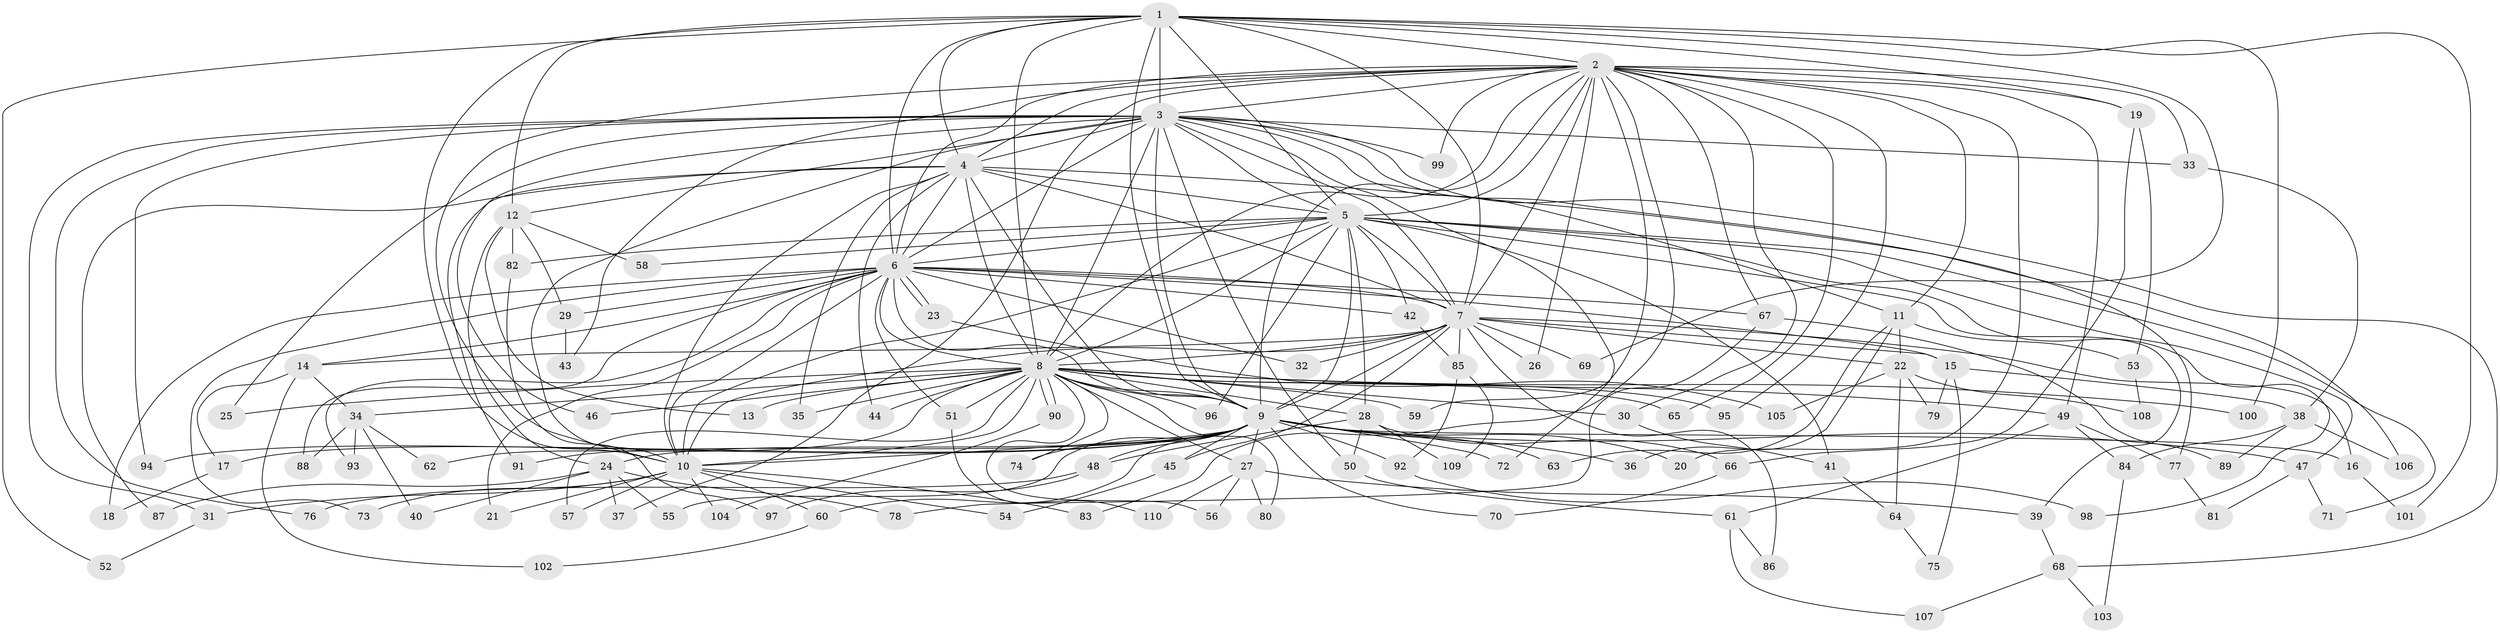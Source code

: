 // Generated by graph-tools (version 1.1) at 2025/11/02/27/25 16:11:00]
// undirected, 110 vertices, 245 edges
graph export_dot {
graph [start="1"]
  node [color=gray90,style=filled];
  1;
  2;
  3;
  4;
  5;
  6;
  7;
  8;
  9;
  10;
  11;
  12;
  13;
  14;
  15;
  16;
  17;
  18;
  19;
  20;
  21;
  22;
  23;
  24;
  25;
  26;
  27;
  28;
  29;
  30;
  31;
  32;
  33;
  34;
  35;
  36;
  37;
  38;
  39;
  40;
  41;
  42;
  43;
  44;
  45;
  46;
  47;
  48;
  49;
  50;
  51;
  52;
  53;
  54;
  55;
  56;
  57;
  58;
  59;
  60;
  61;
  62;
  63;
  64;
  65;
  66;
  67;
  68;
  69;
  70;
  71;
  72;
  73;
  74;
  75;
  76;
  77;
  78;
  79;
  80;
  81;
  82;
  83;
  84;
  85;
  86;
  87;
  88;
  89;
  90;
  91;
  92;
  93;
  94;
  95;
  96;
  97;
  98;
  99;
  100;
  101;
  102;
  103;
  104;
  105;
  106;
  107;
  108;
  109;
  110;
  1 -- 2;
  1 -- 3;
  1 -- 4;
  1 -- 5;
  1 -- 6;
  1 -- 7;
  1 -- 8;
  1 -- 9;
  1 -- 10;
  1 -- 12;
  1 -- 19;
  1 -- 52;
  1 -- 69;
  1 -- 100;
  1 -- 101;
  2 -- 3;
  2 -- 4;
  2 -- 5;
  2 -- 6;
  2 -- 7;
  2 -- 8;
  2 -- 9;
  2 -- 10;
  2 -- 11;
  2 -- 19;
  2 -- 20;
  2 -- 26;
  2 -- 30;
  2 -- 33;
  2 -- 37;
  2 -- 43;
  2 -- 49;
  2 -- 59;
  2 -- 65;
  2 -- 67;
  2 -- 83;
  2 -- 95;
  2 -- 99;
  3 -- 4;
  3 -- 5;
  3 -- 6;
  3 -- 7;
  3 -- 8;
  3 -- 9;
  3 -- 10;
  3 -- 11;
  3 -- 12;
  3 -- 25;
  3 -- 31;
  3 -- 33;
  3 -- 46;
  3 -- 50;
  3 -- 68;
  3 -- 72;
  3 -- 76;
  3 -- 77;
  3 -- 94;
  3 -- 99;
  4 -- 5;
  4 -- 6;
  4 -- 7;
  4 -- 8;
  4 -- 9;
  4 -- 10;
  4 -- 35;
  4 -- 44;
  4 -- 87;
  4 -- 91;
  4 -- 106;
  5 -- 6;
  5 -- 7;
  5 -- 8;
  5 -- 9;
  5 -- 10;
  5 -- 28;
  5 -- 39;
  5 -- 41;
  5 -- 42;
  5 -- 47;
  5 -- 58;
  5 -- 71;
  5 -- 82;
  5 -- 96;
  5 -- 98;
  6 -- 7;
  6 -- 8;
  6 -- 9;
  6 -- 10;
  6 -- 14;
  6 -- 15;
  6 -- 18;
  6 -- 21;
  6 -- 23;
  6 -- 23;
  6 -- 29;
  6 -- 32;
  6 -- 42;
  6 -- 51;
  6 -- 67;
  6 -- 73;
  6 -- 88;
  6 -- 93;
  7 -- 8;
  7 -- 9;
  7 -- 10;
  7 -- 14;
  7 -- 15;
  7 -- 16;
  7 -- 22;
  7 -- 26;
  7 -- 32;
  7 -- 45;
  7 -- 69;
  7 -- 85;
  7 -- 86;
  8 -- 9;
  8 -- 10;
  8 -- 13;
  8 -- 25;
  8 -- 27;
  8 -- 28;
  8 -- 30;
  8 -- 34;
  8 -- 35;
  8 -- 44;
  8 -- 46;
  8 -- 49;
  8 -- 51;
  8 -- 56;
  8 -- 57;
  8 -- 59;
  8 -- 62;
  8 -- 65;
  8 -- 74;
  8 -- 80;
  8 -- 90;
  8 -- 90;
  8 -- 95;
  8 -- 96;
  8 -- 100;
  9 -- 10;
  9 -- 16;
  9 -- 17;
  9 -- 20;
  9 -- 24;
  9 -- 27;
  9 -- 36;
  9 -- 45;
  9 -- 47;
  9 -- 48;
  9 -- 55;
  9 -- 60;
  9 -- 63;
  9 -- 70;
  9 -- 72;
  9 -- 74;
  9 -- 91;
  9 -- 92;
  9 -- 94;
  10 -- 21;
  10 -- 31;
  10 -- 54;
  10 -- 57;
  10 -- 60;
  10 -- 73;
  10 -- 83;
  10 -- 104;
  11 -- 22;
  11 -- 36;
  11 -- 53;
  11 -- 63;
  12 -- 13;
  12 -- 24;
  12 -- 29;
  12 -- 58;
  12 -- 82;
  14 -- 17;
  14 -- 34;
  14 -- 102;
  15 -- 38;
  15 -- 75;
  15 -- 79;
  16 -- 101;
  17 -- 18;
  19 -- 53;
  19 -- 66;
  22 -- 64;
  22 -- 79;
  22 -- 105;
  22 -- 108;
  23 -- 105;
  24 -- 37;
  24 -- 40;
  24 -- 55;
  24 -- 78;
  24 -- 87;
  27 -- 39;
  27 -- 56;
  27 -- 80;
  27 -- 110;
  28 -- 48;
  28 -- 50;
  28 -- 66;
  28 -- 109;
  29 -- 43;
  30 -- 41;
  31 -- 52;
  33 -- 38;
  34 -- 40;
  34 -- 62;
  34 -- 88;
  34 -- 93;
  38 -- 84;
  38 -- 89;
  38 -- 106;
  39 -- 68;
  41 -- 64;
  42 -- 85;
  45 -- 54;
  47 -- 71;
  47 -- 81;
  48 -- 76;
  48 -- 97;
  49 -- 61;
  49 -- 77;
  49 -- 84;
  50 -- 61;
  51 -- 110;
  53 -- 108;
  60 -- 102;
  61 -- 86;
  61 -- 107;
  64 -- 75;
  66 -- 70;
  67 -- 78;
  67 -- 89;
  68 -- 103;
  68 -- 107;
  77 -- 81;
  82 -- 97;
  84 -- 103;
  85 -- 92;
  85 -- 109;
  90 -- 104;
  92 -- 98;
}
